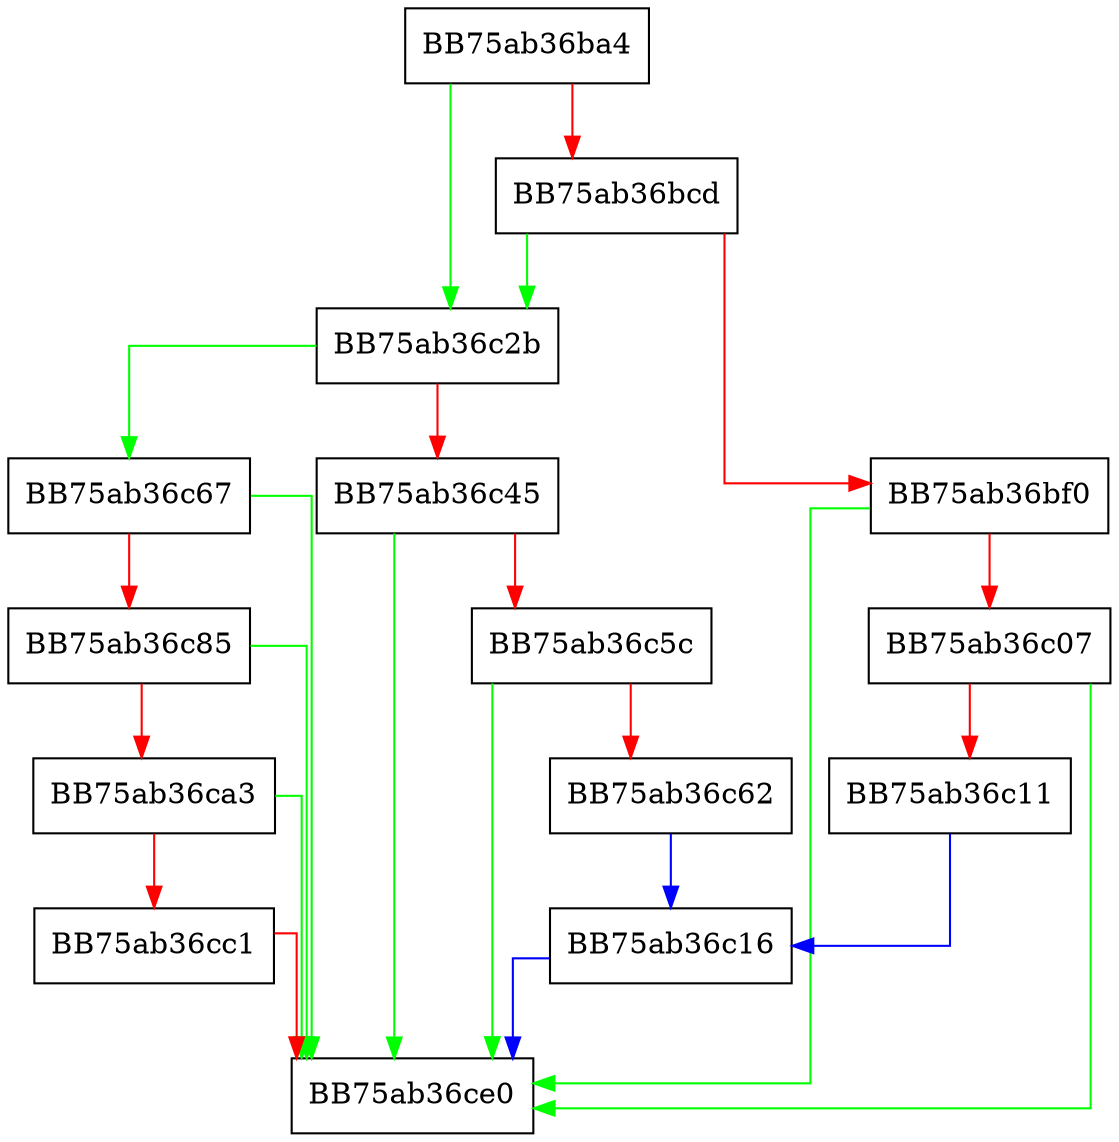 digraph AddHeartbeatErrorReport {
  node [shape="box"];
  graph [splines=ortho];
  BB75ab36ba4 -> BB75ab36c2b [color="green"];
  BB75ab36ba4 -> BB75ab36bcd [color="red"];
  BB75ab36bcd -> BB75ab36c2b [color="green"];
  BB75ab36bcd -> BB75ab36bf0 [color="red"];
  BB75ab36bf0 -> BB75ab36ce0 [color="green"];
  BB75ab36bf0 -> BB75ab36c07 [color="red"];
  BB75ab36c07 -> BB75ab36ce0 [color="green"];
  BB75ab36c07 -> BB75ab36c11 [color="red"];
  BB75ab36c11 -> BB75ab36c16 [color="blue"];
  BB75ab36c16 -> BB75ab36ce0 [color="blue"];
  BB75ab36c2b -> BB75ab36c67 [color="green"];
  BB75ab36c2b -> BB75ab36c45 [color="red"];
  BB75ab36c45 -> BB75ab36ce0 [color="green"];
  BB75ab36c45 -> BB75ab36c5c [color="red"];
  BB75ab36c5c -> BB75ab36ce0 [color="green"];
  BB75ab36c5c -> BB75ab36c62 [color="red"];
  BB75ab36c62 -> BB75ab36c16 [color="blue"];
  BB75ab36c67 -> BB75ab36ce0 [color="green"];
  BB75ab36c67 -> BB75ab36c85 [color="red"];
  BB75ab36c85 -> BB75ab36ce0 [color="green"];
  BB75ab36c85 -> BB75ab36ca3 [color="red"];
  BB75ab36ca3 -> BB75ab36ce0 [color="green"];
  BB75ab36ca3 -> BB75ab36cc1 [color="red"];
  BB75ab36cc1 -> BB75ab36ce0 [color="red"];
}